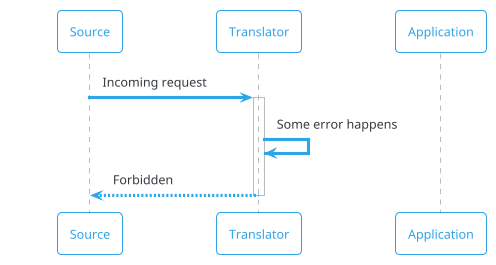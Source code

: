 @startuml
!theme cerulean-outline

participant "Source" as s
participant "Translator" as t
participant "Application" as a

s -> t: Incoming request
activate t
    t -> t: Some error happens
return Forbidden

@enduml
